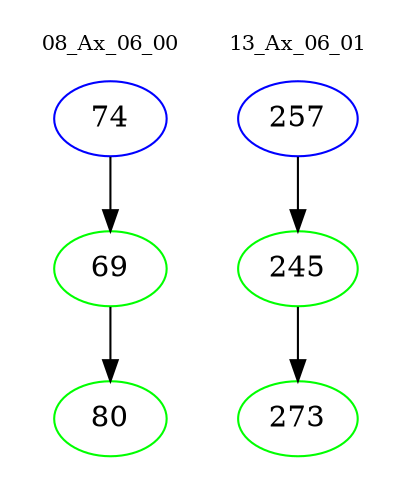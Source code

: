 digraph{
subgraph cluster_0 {
color = white
label = "08_Ax_06_00";
fontsize=10;
T0_74 [label="74", color="blue"]
T0_74 -> T0_69 [color="black"]
T0_69 [label="69", color="green"]
T0_69 -> T0_80 [color="black"]
T0_80 [label="80", color="green"]
}
subgraph cluster_1 {
color = white
label = "13_Ax_06_01";
fontsize=10;
T1_257 [label="257", color="blue"]
T1_257 -> T1_245 [color="black"]
T1_245 [label="245", color="green"]
T1_245 -> T1_273 [color="black"]
T1_273 [label="273", color="green"]
}
}
